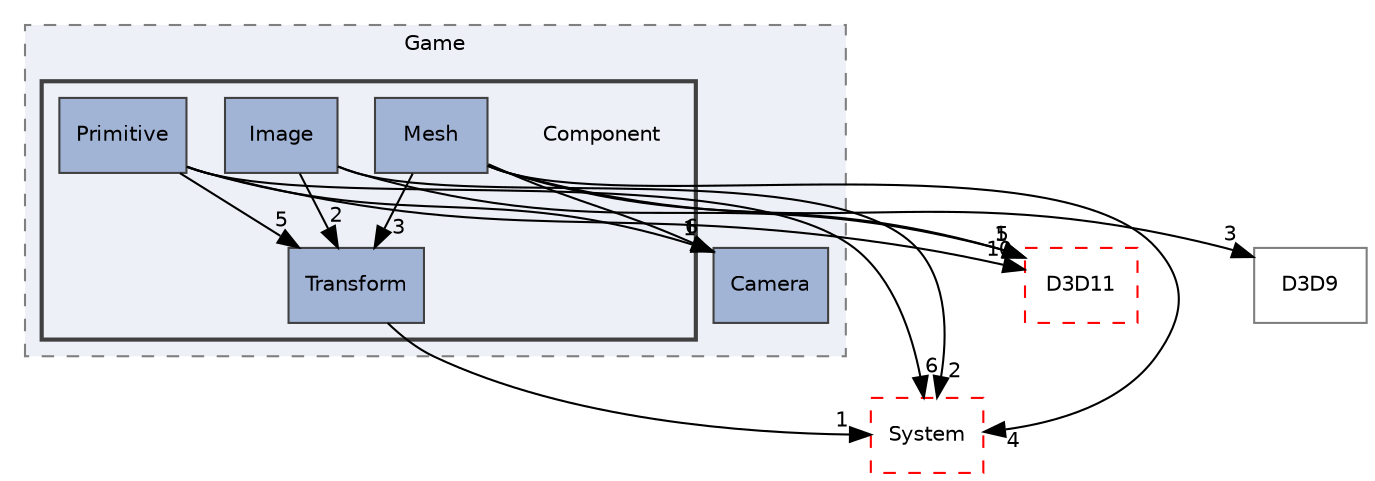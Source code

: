 digraph "C:/Users/shiih/Desktop/kiyosumi/DX11Template/Source/Game/Component"
{
 // LATEX_PDF_SIZE
  edge [fontname="Helvetica",fontsize="10",labelfontname="Helvetica",labelfontsize="10"];
  node [fontname="Helvetica",fontsize="10",shape=record];
  compound=true
  subgraph clusterdir_3777292849a1481e53303ca2af78ff89 {
    graph [ bgcolor="#edf0f7", pencolor="grey50", style="filled,dashed,", label="Game", fontname="Helvetica", fontsize="10", URL="dir_3777292849a1481e53303ca2af78ff89.html"]
  dir_c1403a311cad45b8ce53ca54ee5f9482 [shape=box, label="Camera", style="filled,", fillcolor="#a2b4d6", color="grey25", URL="dir_c1403a311cad45b8ce53ca54ee5f9482.html"];
  subgraph clusterdir_fb5afee337bf3d39c97008dd8ff1a850 {
    graph [ bgcolor="#edf0f7", pencolor="grey25", style="filled,bold,", label="", fontname="Helvetica", fontsize="10", URL="dir_fb5afee337bf3d39c97008dd8ff1a850.html"]
    dir_fb5afee337bf3d39c97008dd8ff1a850 [shape=plaintext, label="Component"];
  dir_68b867827a2b01308c0b809cd0ee5b7e [shape=box, label="Image", style="filled,", fillcolor="#a2b4d6", color="grey25", URL="dir_68b867827a2b01308c0b809cd0ee5b7e.html"];
  dir_3d90fbdaea75e4290bd37fcdd80cb64c [shape=box, label="Mesh", style="filled,", fillcolor="#a2b4d6", color="grey25", URL="dir_3d90fbdaea75e4290bd37fcdd80cb64c.html"];
  dir_e6981510234aa89feebb692c109ba64f [shape=box, label="Primitive", style="filled,", fillcolor="#a2b4d6", color="grey25", URL="dir_e6981510234aa89feebb692c109ba64f.html"];
  dir_87d4fc19022d307d8a33035c79f1d71e [shape=box, label="Transform", style="filled,", fillcolor="#a2b4d6", color="grey25", URL="dir_87d4fc19022d307d8a33035c79f1d71e.html"];
  }
  }
  dir_64b7932af7e910a5dab36cb52f15c61f [shape=box, label="D3D9", style="", fillcolor="#edf0f7", color="grey50", URL="dir_64b7932af7e910a5dab36cb52f15c61f.html"];
  dir_d6f806a0f8acb4e9216b2e39be4b704c [shape=box, label="D3D11", style="dashed,", fillcolor="#edf0f7", color="red", URL="dir_d6f806a0f8acb4e9216b2e39be4b704c.html"];
  dir_86602465ad759445696399282595f21f [shape=box, label="System", style="dashed,", fillcolor="#edf0f7", color="red", URL="dir_86602465ad759445696399282595f21f.html"];
  dir_68b867827a2b01308c0b809cd0ee5b7e->dir_86602465ad759445696399282595f21f [headlabel="2", labeldistance=1.5 headhref="dir_000009_000025.html"];
  dir_68b867827a2b01308c0b809cd0ee5b7e->dir_87d4fc19022d307d8a33035c79f1d71e [headlabel="2", labeldistance=1.5 headhref="dir_000009_000027.html"];
  dir_68b867827a2b01308c0b809cd0ee5b7e->dir_d6f806a0f8acb4e9216b2e39be4b704c [headlabel="1", labeldistance=1.5 headhref="dir_000009_000003.html"];
  dir_3d90fbdaea75e4290bd37fcdd80cb64c->dir_64b7932af7e910a5dab36cb52f15c61f [headlabel="3", labeldistance=1.5 headhref="dir_000013_000004.html"];
  dir_3d90fbdaea75e4290bd37fcdd80cb64c->dir_86602465ad759445696399282595f21f [headlabel="4", labeldistance=1.5 headhref="dir_000013_000025.html"];
  dir_3d90fbdaea75e4290bd37fcdd80cb64c->dir_87d4fc19022d307d8a33035c79f1d71e [headlabel="3", labeldistance=1.5 headhref="dir_000013_000027.html"];
  dir_3d90fbdaea75e4290bd37fcdd80cb64c->dir_c1403a311cad45b8ce53ca54ee5f9482 [headlabel="6", labeldistance=1.5 headhref="dir_000013_000000.html"];
  dir_3d90fbdaea75e4290bd37fcdd80cb64c->dir_d6f806a0f8acb4e9216b2e39be4b704c [headlabel="5", labeldistance=1.5 headhref="dir_000013_000003.html"];
  dir_e6981510234aa89feebb692c109ba64f->dir_86602465ad759445696399282595f21f [headlabel="6", labeldistance=1.5 headhref="dir_000017_000025.html"];
  dir_e6981510234aa89feebb692c109ba64f->dir_87d4fc19022d307d8a33035c79f1d71e [headlabel="5", labeldistance=1.5 headhref="dir_000017_000027.html"];
  dir_e6981510234aa89feebb692c109ba64f->dir_c1403a311cad45b8ce53ca54ee5f9482 [headlabel="1", labeldistance=1.5 headhref="dir_000017_000000.html"];
  dir_e6981510234aa89feebb692c109ba64f->dir_d6f806a0f8acb4e9216b2e39be4b704c [headlabel="10", labeldistance=1.5 headhref="dir_000017_000003.html"];
  dir_87d4fc19022d307d8a33035c79f1d71e->dir_86602465ad759445696399282595f21f [headlabel="1", labeldistance=1.5 headhref="dir_000027_000025.html"];
}
